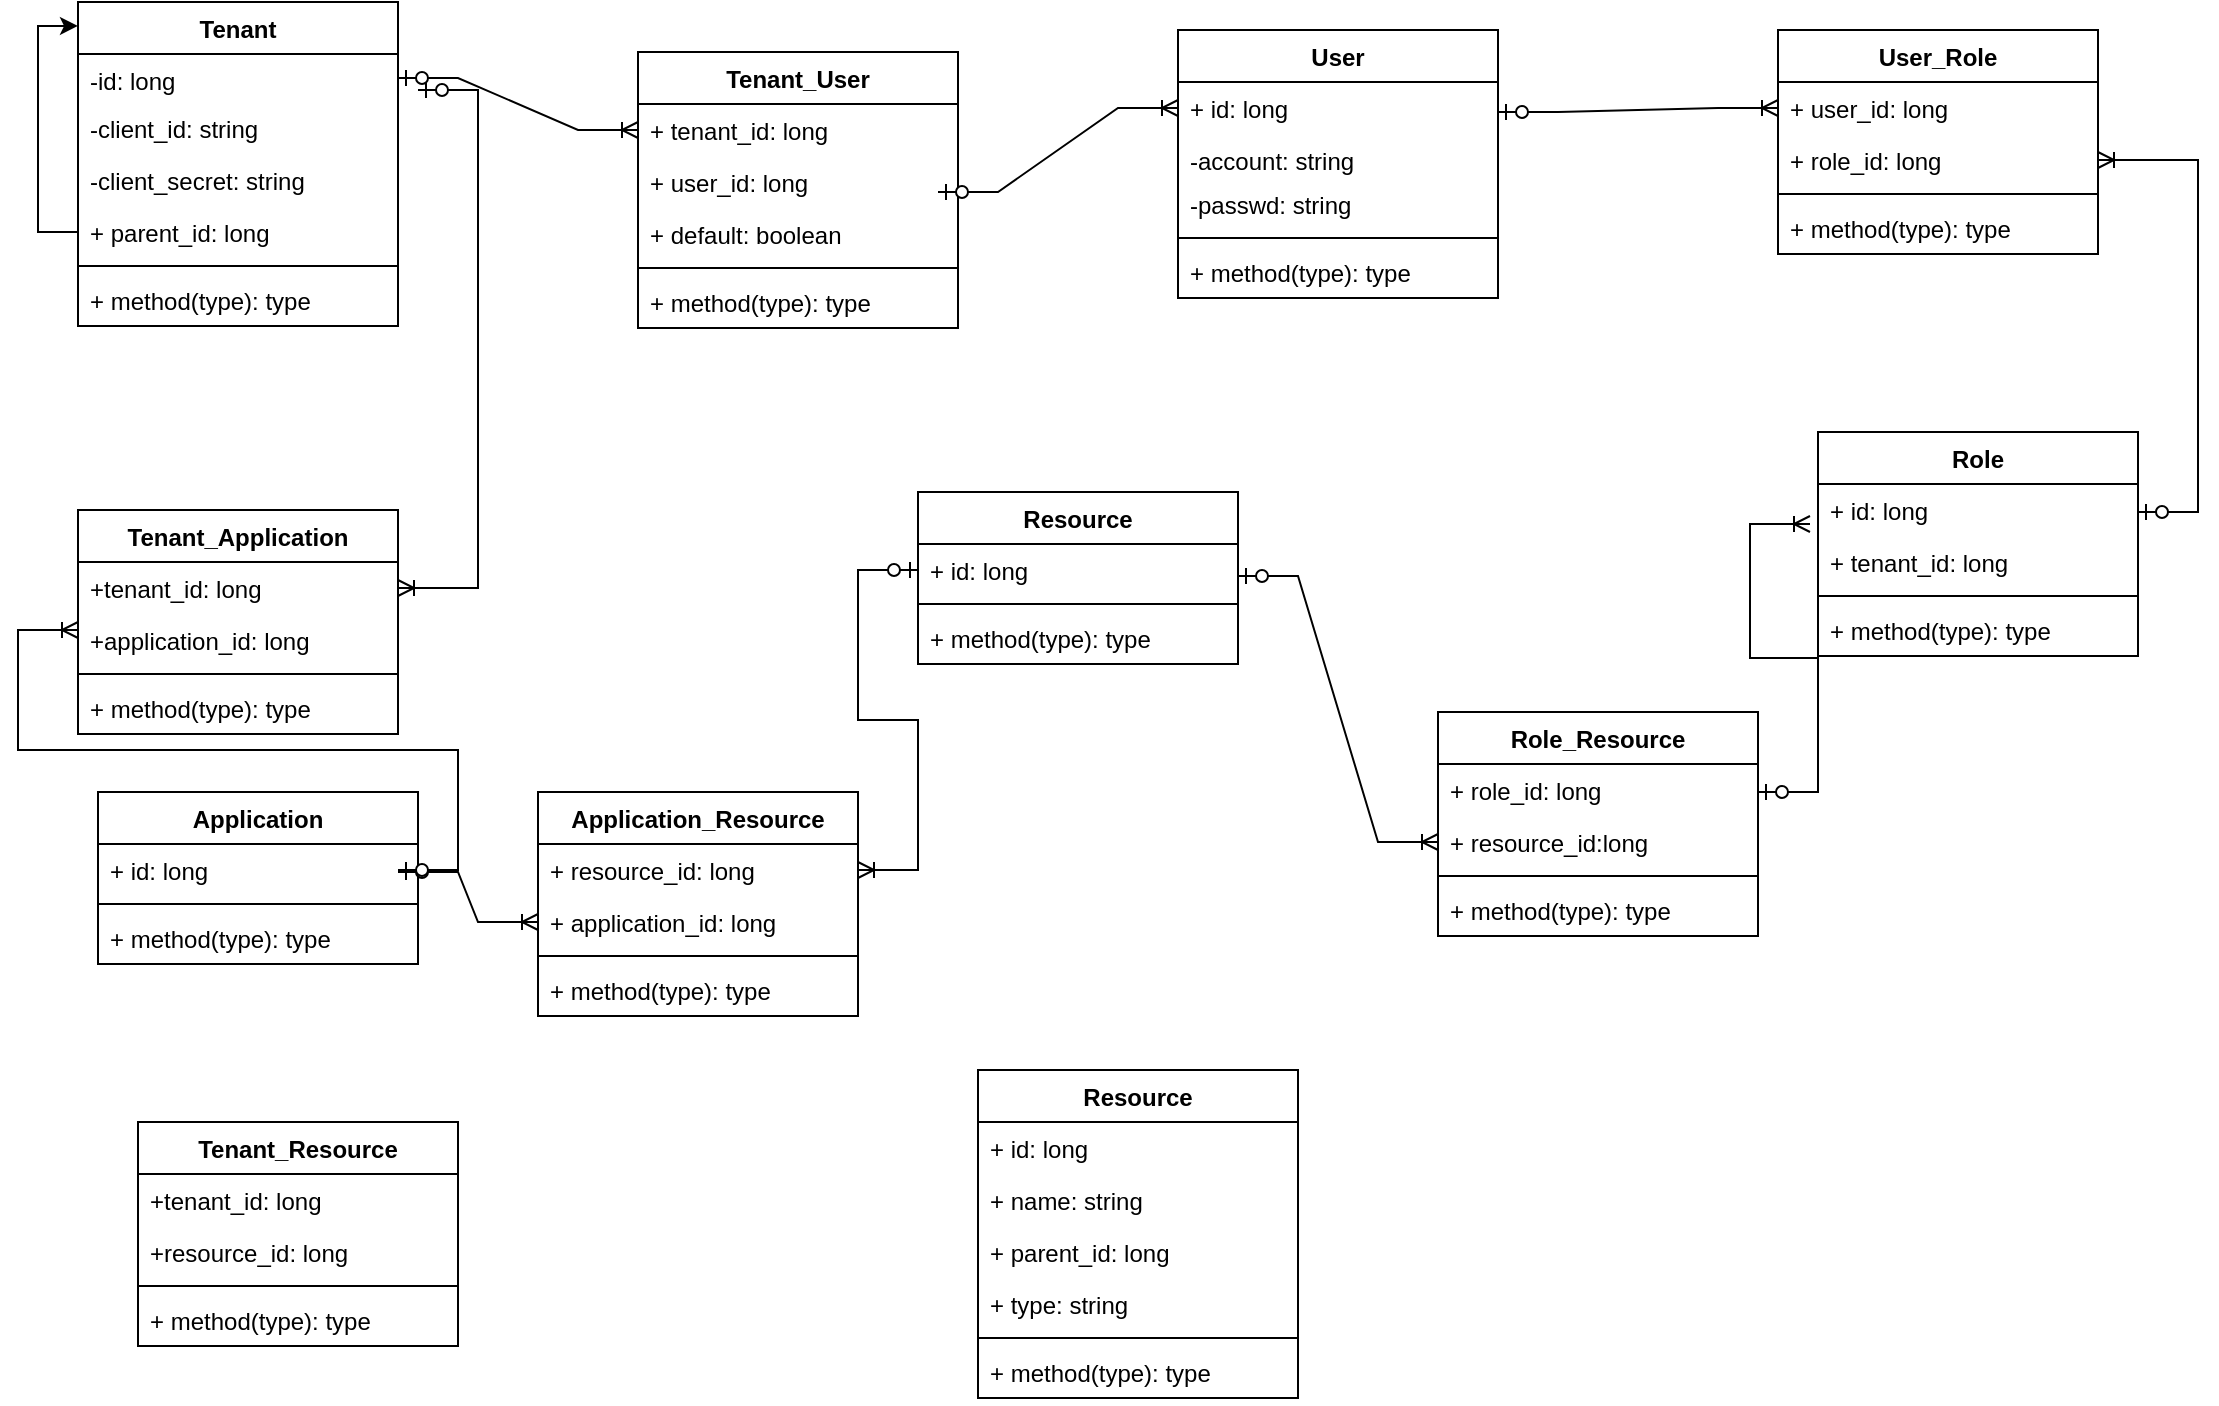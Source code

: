 <mxfile version="20.6.2" type="github" pages="2">
  <diagram id="A9DD7IQ78cji7Bj1XDaW" name="第 1 页">
    <mxGraphModel dx="1468" dy="924" grid="1" gridSize="10" guides="1" tooltips="1" connect="1" arrows="1" fold="1" page="1" pageScale="1" pageWidth="827" pageHeight="1169" math="0" shadow="0">
      <root>
        <mxCell id="0" />
        <mxCell id="1" parent="0" />
        <mxCell id="p13RADXucHM4H621PjGq-11" value="Tenant" style="swimlane;fontStyle=1;align=center;verticalAlign=top;childLayout=stackLayout;horizontal=1;startSize=26;horizontalStack=0;resizeParent=1;resizeParentMax=0;resizeLast=0;collapsible=1;marginBottom=0;" parent="1" vertex="1">
          <mxGeometry x="250" y="330" width="160" height="162" as="geometry" />
        </mxCell>
        <mxCell id="p13RADXucHM4H621PjGq-12" value="-id: long" style="text;strokeColor=none;fillColor=none;align=left;verticalAlign=top;spacingLeft=4;spacingRight=4;overflow=hidden;rotatable=0;points=[[0,0.5],[1,0.5]];portConstraint=eastwest;" parent="p13RADXucHM4H621PjGq-11" vertex="1">
          <mxGeometry y="26" width="160" height="24" as="geometry" />
        </mxCell>
        <mxCell id="p13RADXucHM4H621PjGq-53" value="-client_id: string" style="text;strokeColor=none;fillColor=none;align=left;verticalAlign=top;spacingLeft=4;spacingRight=4;overflow=hidden;rotatable=0;points=[[0,0.5],[1,0.5]];portConstraint=eastwest;" parent="p13RADXucHM4H621PjGq-11" vertex="1">
          <mxGeometry y="50" width="160" height="26" as="geometry" />
        </mxCell>
        <mxCell id="p13RADXucHM4H621PjGq-54" value="-client_secret: string" style="text;strokeColor=none;fillColor=none;align=left;verticalAlign=top;spacingLeft=4;spacingRight=4;overflow=hidden;rotatable=0;points=[[0,0.5],[1,0.5]];portConstraint=eastwest;" parent="p13RADXucHM4H621PjGq-11" vertex="1">
          <mxGeometry y="76" width="160" height="26" as="geometry" />
        </mxCell>
        <mxCell id="p13RADXucHM4H621PjGq-71" style="edgeStyle=orthogonalEdgeStyle;rounded=0;orthogonalLoop=1;jettySize=auto;html=1;exitX=0;exitY=0.5;exitDx=0;exitDy=0;entryX=0;entryY=0.074;entryDx=0;entryDy=0;entryPerimeter=0;" parent="p13RADXucHM4H621PjGq-11" source="p13RADXucHM4H621PjGq-57" target="p13RADXucHM4H621PjGq-11" edge="1">
          <mxGeometry relative="1" as="geometry" />
        </mxCell>
        <mxCell id="p13RADXucHM4H621PjGq-57" value="+ parent_id: long" style="text;strokeColor=none;fillColor=none;align=left;verticalAlign=top;spacingLeft=4;spacingRight=4;overflow=hidden;rotatable=0;points=[[0,0.5],[1,0.5]];portConstraint=eastwest;" parent="p13RADXucHM4H621PjGq-11" vertex="1">
          <mxGeometry y="102" width="160" height="26" as="geometry" />
        </mxCell>
        <mxCell id="p13RADXucHM4H621PjGq-13" value="" style="line;strokeWidth=1;fillColor=none;align=left;verticalAlign=middle;spacingTop=-1;spacingLeft=3;spacingRight=3;rotatable=0;labelPosition=right;points=[];portConstraint=eastwest;strokeColor=inherit;" parent="p13RADXucHM4H621PjGq-11" vertex="1">
          <mxGeometry y="128" width="160" height="8" as="geometry" />
        </mxCell>
        <mxCell id="p13RADXucHM4H621PjGq-14" value="+ method(type): type" style="text;strokeColor=none;fillColor=none;align=left;verticalAlign=top;spacingLeft=4;spacingRight=4;overflow=hidden;rotatable=0;points=[[0,0.5],[1,0.5]];portConstraint=eastwest;" parent="p13RADXucHM4H621PjGq-11" vertex="1">
          <mxGeometry y="136" width="160" height="26" as="geometry" />
        </mxCell>
        <mxCell id="p13RADXucHM4H621PjGq-15" value="User" style="swimlane;fontStyle=1;align=center;verticalAlign=top;childLayout=stackLayout;horizontal=1;startSize=26;horizontalStack=0;resizeParent=1;resizeParentMax=0;resizeLast=0;collapsible=1;marginBottom=0;" parent="1" vertex="1">
          <mxGeometry x="800" y="344" width="160" height="134" as="geometry" />
        </mxCell>
        <mxCell id="p13RADXucHM4H621PjGq-52" value="+ id: long" style="text;strokeColor=none;fillColor=none;align=left;verticalAlign=top;spacingLeft=4;spacingRight=4;overflow=hidden;rotatable=0;points=[[0,0.5],[1,0.5]];portConstraint=eastwest;" parent="p13RADXucHM4H621PjGq-15" vertex="1">
          <mxGeometry y="26" width="160" height="26" as="geometry" />
        </mxCell>
        <mxCell id="p13RADXucHM4H621PjGq-16" value="-account: string" style="text;strokeColor=none;fillColor=none;align=left;verticalAlign=top;spacingLeft=4;spacingRight=4;overflow=hidden;rotatable=0;points=[[0,0.5],[1,0.5]];portConstraint=eastwest;" parent="p13RADXucHM4H621PjGq-15" vertex="1">
          <mxGeometry y="52" width="160" height="22" as="geometry" />
        </mxCell>
        <mxCell id="p13RADXucHM4H621PjGq-51" value="-passwd: string" style="text;strokeColor=none;fillColor=none;align=left;verticalAlign=top;spacingLeft=4;spacingRight=4;overflow=hidden;rotatable=0;points=[[0,0.5],[1,0.5]];portConstraint=eastwest;" parent="p13RADXucHM4H621PjGq-15" vertex="1">
          <mxGeometry y="74" width="160" height="26" as="geometry" />
        </mxCell>
        <mxCell id="p13RADXucHM4H621PjGq-17" value="" style="line;strokeWidth=1;fillColor=none;align=left;verticalAlign=middle;spacingTop=-1;spacingLeft=3;spacingRight=3;rotatable=0;labelPosition=right;points=[];portConstraint=eastwest;strokeColor=inherit;" parent="p13RADXucHM4H621PjGq-15" vertex="1">
          <mxGeometry y="100" width="160" height="8" as="geometry" />
        </mxCell>
        <mxCell id="p13RADXucHM4H621PjGq-18" value="+ method(type): type" style="text;strokeColor=none;fillColor=none;align=left;verticalAlign=top;spacingLeft=4;spacingRight=4;overflow=hidden;rotatable=0;points=[[0,0.5],[1,0.5]];portConstraint=eastwest;" parent="p13RADXucHM4H621PjGq-15" vertex="1">
          <mxGeometry y="108" width="160" height="26" as="geometry" />
        </mxCell>
        <mxCell id="p13RADXucHM4H621PjGq-66" value="Tenant_User" style="swimlane;fontStyle=1;align=center;verticalAlign=top;childLayout=stackLayout;horizontal=1;startSize=26;horizontalStack=0;resizeParent=1;resizeParentMax=0;resizeLast=0;collapsible=1;marginBottom=0;" parent="1" vertex="1">
          <mxGeometry x="530" y="355" width="160" height="138" as="geometry" />
        </mxCell>
        <mxCell id="p13RADXucHM4H621PjGq-67" value="+ tenant_id: long" style="text;strokeColor=none;fillColor=none;align=left;verticalAlign=top;spacingLeft=4;spacingRight=4;overflow=hidden;rotatable=0;points=[[0,0.5],[1,0.5]];portConstraint=eastwest;" parent="p13RADXucHM4H621PjGq-66" vertex="1">
          <mxGeometry y="26" width="160" height="26" as="geometry" />
        </mxCell>
        <mxCell id="p13RADXucHM4H621PjGq-70" value="+ user_id: long" style="text;strokeColor=none;fillColor=none;align=left;verticalAlign=top;spacingLeft=4;spacingRight=4;overflow=hidden;rotatable=0;points=[[0,0.5],[1,0.5]];portConstraint=eastwest;" parent="p13RADXucHM4H621PjGq-66" vertex="1">
          <mxGeometry y="52" width="160" height="26" as="geometry" />
        </mxCell>
        <mxCell id="gIqyJeUKi323mxv8CV1W-1" value="+ default: boolean" style="text;strokeColor=none;fillColor=none;align=left;verticalAlign=top;spacingLeft=4;spacingRight=4;overflow=hidden;rotatable=0;points=[[0,0.5],[1,0.5]];portConstraint=eastwest;" vertex="1" parent="p13RADXucHM4H621PjGq-66">
          <mxGeometry y="78" width="160" height="26" as="geometry" />
        </mxCell>
        <mxCell id="p13RADXucHM4H621PjGq-68" value="" style="line;strokeWidth=1;fillColor=none;align=left;verticalAlign=middle;spacingTop=-1;spacingLeft=3;spacingRight=3;rotatable=0;labelPosition=right;points=[];portConstraint=eastwest;strokeColor=inherit;" parent="p13RADXucHM4H621PjGq-66" vertex="1">
          <mxGeometry y="104" width="160" height="8" as="geometry" />
        </mxCell>
        <mxCell id="p13RADXucHM4H621PjGq-69" value="+ method(type): type" style="text;strokeColor=none;fillColor=none;align=left;verticalAlign=top;spacingLeft=4;spacingRight=4;overflow=hidden;rotatable=0;points=[[0,0.5],[1,0.5]];portConstraint=eastwest;" parent="p13RADXucHM4H621PjGq-66" vertex="1">
          <mxGeometry y="112" width="160" height="26" as="geometry" />
        </mxCell>
        <mxCell id="p13RADXucHM4H621PjGq-72" value="Role" style="swimlane;fontStyle=1;align=center;verticalAlign=top;childLayout=stackLayout;horizontal=1;startSize=26;horizontalStack=0;resizeParent=1;resizeParentMax=0;resizeLast=0;collapsible=1;marginBottom=0;" parent="1" vertex="1">
          <mxGeometry x="1120" y="545" width="160" height="112" as="geometry" />
        </mxCell>
        <mxCell id="p13RADXucHM4H621PjGq-73" value="+ id: long" style="text;strokeColor=none;fillColor=none;align=left;verticalAlign=top;spacingLeft=4;spacingRight=4;overflow=hidden;rotatable=0;points=[[0,0.5],[1,0.5]];portConstraint=eastwest;" parent="p13RADXucHM4H621PjGq-72" vertex="1">
          <mxGeometry y="26" width="160" height="26" as="geometry" />
        </mxCell>
        <mxCell id="gIqyJeUKi323mxv8CV1W-8" value="+ tenant_id: long" style="text;strokeColor=none;fillColor=none;align=left;verticalAlign=top;spacingLeft=4;spacingRight=4;overflow=hidden;rotatable=0;points=[[0,0.5],[1,0.5]];portConstraint=eastwest;" vertex="1" parent="p13RADXucHM4H621PjGq-72">
          <mxGeometry y="52" width="160" height="26" as="geometry" />
        </mxCell>
        <mxCell id="p13RADXucHM4H621PjGq-74" value="" style="line;strokeWidth=1;fillColor=none;align=left;verticalAlign=middle;spacingTop=-1;spacingLeft=3;spacingRight=3;rotatable=0;labelPosition=right;points=[];portConstraint=eastwest;strokeColor=inherit;" parent="p13RADXucHM4H621PjGq-72" vertex="1">
          <mxGeometry y="78" width="160" height="8" as="geometry" />
        </mxCell>
        <mxCell id="p13RADXucHM4H621PjGq-75" value="+ method(type): type" style="text;strokeColor=none;fillColor=none;align=left;verticalAlign=top;spacingLeft=4;spacingRight=4;overflow=hidden;rotatable=0;points=[[0,0.5],[1,0.5]];portConstraint=eastwest;" parent="p13RADXucHM4H621PjGq-72" vertex="1">
          <mxGeometry y="86" width="160" height="26" as="geometry" />
        </mxCell>
        <mxCell id="p13RADXucHM4H621PjGq-76" value="Resource" style="swimlane;fontStyle=1;align=center;verticalAlign=top;childLayout=stackLayout;horizontal=1;startSize=26;horizontalStack=0;resizeParent=1;resizeParentMax=0;resizeLast=0;collapsible=1;marginBottom=0;" parent="1" vertex="1">
          <mxGeometry x="670" y="575" width="160" height="86" as="geometry" />
        </mxCell>
        <mxCell id="-RcMIMpZbMqciF0TfvHJ-45" value="+ id: long" style="text;strokeColor=none;fillColor=none;align=left;verticalAlign=top;spacingLeft=4;spacingRight=4;overflow=hidden;rotatable=0;points=[[0,0.5],[1,0.5]];portConstraint=eastwest;" parent="p13RADXucHM4H621PjGq-76" vertex="1">
          <mxGeometry y="26" width="160" height="26" as="geometry" />
        </mxCell>
        <mxCell id="p13RADXucHM4H621PjGq-78" value="" style="line;strokeWidth=1;fillColor=none;align=left;verticalAlign=middle;spacingTop=-1;spacingLeft=3;spacingRight=3;rotatable=0;labelPosition=right;points=[];portConstraint=eastwest;strokeColor=inherit;" parent="p13RADXucHM4H621PjGq-76" vertex="1">
          <mxGeometry y="52" width="160" height="8" as="geometry" />
        </mxCell>
        <mxCell id="p13RADXucHM4H621PjGq-79" value="+ method(type): type" style="text;strokeColor=none;fillColor=none;align=left;verticalAlign=top;spacingLeft=4;spacingRight=4;overflow=hidden;rotatable=0;points=[[0,0.5],[1,0.5]];portConstraint=eastwest;" parent="p13RADXucHM4H621PjGq-76" vertex="1">
          <mxGeometry y="60" width="160" height="26" as="geometry" />
        </mxCell>
        <mxCell id="p13RADXucHM4H621PjGq-80" value="Role_Resource" style="swimlane;fontStyle=1;align=center;verticalAlign=top;childLayout=stackLayout;horizontal=1;startSize=26;horizontalStack=0;resizeParent=1;resizeParentMax=0;resizeLast=0;collapsible=1;marginBottom=0;" parent="1" vertex="1">
          <mxGeometry x="930" y="685" width="160" height="112" as="geometry" />
        </mxCell>
        <mxCell id="p13RADXucHM4H621PjGq-81" value="+ role_id: long" style="text;strokeColor=none;fillColor=none;align=left;verticalAlign=top;spacingLeft=4;spacingRight=4;overflow=hidden;rotatable=0;points=[[0,0.5],[1,0.5]];portConstraint=eastwest;" parent="p13RADXucHM4H621PjGq-80" vertex="1">
          <mxGeometry y="26" width="160" height="26" as="geometry" />
        </mxCell>
        <mxCell id="-RcMIMpZbMqciF0TfvHJ-18" value="+ resource_id:long" style="text;strokeColor=none;fillColor=none;align=left;verticalAlign=top;spacingLeft=4;spacingRight=4;overflow=hidden;rotatable=0;points=[[0,0.5],[1,0.5]];portConstraint=eastwest;" parent="p13RADXucHM4H621PjGq-80" vertex="1">
          <mxGeometry y="52" width="160" height="26" as="geometry" />
        </mxCell>
        <mxCell id="p13RADXucHM4H621PjGq-82" value="" style="line;strokeWidth=1;fillColor=none;align=left;verticalAlign=middle;spacingTop=-1;spacingLeft=3;spacingRight=3;rotatable=0;labelPosition=right;points=[];portConstraint=eastwest;strokeColor=inherit;" parent="p13RADXucHM4H621PjGq-80" vertex="1">
          <mxGeometry y="78" width="160" height="8" as="geometry" />
        </mxCell>
        <mxCell id="p13RADXucHM4H621PjGq-83" value="+ method(type): type" style="text;strokeColor=none;fillColor=none;align=left;verticalAlign=top;spacingLeft=4;spacingRight=4;overflow=hidden;rotatable=0;points=[[0,0.5],[1,0.5]];portConstraint=eastwest;" parent="p13RADXucHM4H621PjGq-80" vertex="1">
          <mxGeometry y="86" width="160" height="26" as="geometry" />
        </mxCell>
        <mxCell id="-RcMIMpZbMqciF0TfvHJ-6" value="Application&#xa;" style="swimlane;fontStyle=1;align=center;verticalAlign=top;childLayout=stackLayout;horizontal=1;startSize=26;horizontalStack=0;resizeParent=1;resizeParentMax=0;resizeLast=0;collapsible=1;marginBottom=0;" parent="1" vertex="1">
          <mxGeometry x="260" y="725" width="160" height="86" as="geometry" />
        </mxCell>
        <mxCell id="-RcMIMpZbMqciF0TfvHJ-7" value="+ id: long" style="text;strokeColor=none;fillColor=none;align=left;verticalAlign=top;spacingLeft=4;spacingRight=4;overflow=hidden;rotatable=0;points=[[0,0.5],[1,0.5]];portConstraint=eastwest;" parent="-RcMIMpZbMqciF0TfvHJ-6" vertex="1">
          <mxGeometry y="26" width="160" height="26" as="geometry" />
        </mxCell>
        <mxCell id="-RcMIMpZbMqciF0TfvHJ-8" value="" style="line;strokeWidth=1;fillColor=none;align=left;verticalAlign=middle;spacingTop=-1;spacingLeft=3;spacingRight=3;rotatable=0;labelPosition=right;points=[];portConstraint=eastwest;strokeColor=inherit;" parent="-RcMIMpZbMqciF0TfvHJ-6" vertex="1">
          <mxGeometry y="52" width="160" height="8" as="geometry" />
        </mxCell>
        <mxCell id="-RcMIMpZbMqciF0TfvHJ-9" value="+ method(type): type" style="text;strokeColor=none;fillColor=none;align=left;verticalAlign=top;spacingLeft=4;spacingRight=4;overflow=hidden;rotatable=0;points=[[0,0.5],[1,0.5]];portConstraint=eastwest;" parent="-RcMIMpZbMqciF0TfvHJ-6" vertex="1">
          <mxGeometry y="60" width="160" height="26" as="geometry" />
        </mxCell>
        <mxCell id="-RcMIMpZbMqciF0TfvHJ-10" value="Application_Resource" style="swimlane;fontStyle=1;align=center;verticalAlign=top;childLayout=stackLayout;horizontal=1;startSize=26;horizontalStack=0;resizeParent=1;resizeParentMax=0;resizeLast=0;collapsible=1;marginBottom=0;" parent="1" vertex="1">
          <mxGeometry x="480" y="725" width="160" height="112" as="geometry" />
        </mxCell>
        <mxCell id="-RcMIMpZbMqciF0TfvHJ-11" value="+ resource_id: long" style="text;strokeColor=none;fillColor=none;align=left;verticalAlign=top;spacingLeft=4;spacingRight=4;overflow=hidden;rotatable=0;points=[[0,0.5],[1,0.5]];portConstraint=eastwest;" parent="-RcMIMpZbMqciF0TfvHJ-10" vertex="1">
          <mxGeometry y="26" width="160" height="26" as="geometry" />
        </mxCell>
        <mxCell id="-RcMIMpZbMqciF0TfvHJ-46" value="+ application_id: long" style="text;strokeColor=none;fillColor=none;align=left;verticalAlign=top;spacingLeft=4;spacingRight=4;overflow=hidden;rotatable=0;points=[[0,0.5],[1,0.5]];portConstraint=eastwest;" parent="-RcMIMpZbMqciF0TfvHJ-10" vertex="1">
          <mxGeometry y="52" width="160" height="26" as="geometry" />
        </mxCell>
        <mxCell id="-RcMIMpZbMqciF0TfvHJ-12" value="" style="line;strokeWidth=1;fillColor=none;align=left;verticalAlign=middle;spacingTop=-1;spacingLeft=3;spacingRight=3;rotatable=0;labelPosition=right;points=[];portConstraint=eastwest;strokeColor=inherit;" parent="-RcMIMpZbMqciF0TfvHJ-10" vertex="1">
          <mxGeometry y="78" width="160" height="8" as="geometry" />
        </mxCell>
        <mxCell id="-RcMIMpZbMqciF0TfvHJ-13" value="+ method(type): type" style="text;strokeColor=none;fillColor=none;align=left;verticalAlign=top;spacingLeft=4;spacingRight=4;overflow=hidden;rotatable=0;points=[[0,0.5],[1,0.5]];portConstraint=eastwest;" parent="-RcMIMpZbMqciF0TfvHJ-10" vertex="1">
          <mxGeometry y="86" width="160" height="26" as="geometry" />
        </mxCell>
        <mxCell id="-RcMIMpZbMqciF0TfvHJ-14" value="Tenant_Application" style="swimlane;fontStyle=1;align=center;verticalAlign=top;childLayout=stackLayout;horizontal=1;startSize=26;horizontalStack=0;resizeParent=1;resizeParentMax=0;resizeLast=0;collapsible=1;marginBottom=0;" parent="1" vertex="1">
          <mxGeometry x="250" y="584" width="160" height="112" as="geometry" />
        </mxCell>
        <mxCell id="-RcMIMpZbMqciF0TfvHJ-15" value="+tenant_id: long" style="text;strokeColor=none;fillColor=none;align=left;verticalAlign=top;spacingLeft=4;spacingRight=4;overflow=hidden;rotatable=0;points=[[0,0.5],[1,0.5]];portConstraint=eastwest;" parent="-RcMIMpZbMqciF0TfvHJ-14" vertex="1">
          <mxGeometry y="26" width="160" height="26" as="geometry" />
        </mxCell>
        <mxCell id="-RcMIMpZbMqciF0TfvHJ-48" value="+application_id: long" style="text;strokeColor=none;fillColor=none;align=left;verticalAlign=top;spacingLeft=4;spacingRight=4;overflow=hidden;rotatable=0;points=[[0,0.5],[1,0.5]];portConstraint=eastwest;" parent="-RcMIMpZbMqciF0TfvHJ-14" vertex="1">
          <mxGeometry y="52" width="160" height="26" as="geometry" />
        </mxCell>
        <mxCell id="-RcMIMpZbMqciF0TfvHJ-16" value="" style="line;strokeWidth=1;fillColor=none;align=left;verticalAlign=middle;spacingTop=-1;spacingLeft=3;spacingRight=3;rotatable=0;labelPosition=right;points=[];portConstraint=eastwest;strokeColor=inherit;" parent="-RcMIMpZbMqciF0TfvHJ-14" vertex="1">
          <mxGeometry y="78" width="160" height="8" as="geometry" />
        </mxCell>
        <mxCell id="-RcMIMpZbMqciF0TfvHJ-17" value="+ method(type): type" style="text;strokeColor=none;fillColor=none;align=left;verticalAlign=top;spacingLeft=4;spacingRight=4;overflow=hidden;rotatable=0;points=[[0,0.5],[1,0.5]];portConstraint=eastwest;" parent="-RcMIMpZbMqciF0TfvHJ-14" vertex="1">
          <mxGeometry y="86" width="160" height="26" as="geometry" />
        </mxCell>
        <mxCell id="-RcMIMpZbMqciF0TfvHJ-19" value="User_Role" style="swimlane;fontStyle=1;align=center;verticalAlign=top;childLayout=stackLayout;horizontal=1;startSize=26;horizontalStack=0;resizeParent=1;resizeParentMax=0;resizeLast=0;collapsible=1;marginBottom=0;" parent="1" vertex="1">
          <mxGeometry x="1100" y="344" width="160" height="112" as="geometry" />
        </mxCell>
        <mxCell id="-RcMIMpZbMqciF0TfvHJ-20" value="+ user_id: long" style="text;strokeColor=none;fillColor=none;align=left;verticalAlign=top;spacingLeft=4;spacingRight=4;overflow=hidden;rotatable=0;points=[[0,0.5],[1,0.5]];portConstraint=eastwest;" parent="-RcMIMpZbMqciF0TfvHJ-19" vertex="1">
          <mxGeometry y="26" width="160" height="26" as="geometry" />
        </mxCell>
        <mxCell id="-RcMIMpZbMqciF0TfvHJ-23" value="+ role_id: long" style="text;strokeColor=none;fillColor=none;align=left;verticalAlign=top;spacingLeft=4;spacingRight=4;overflow=hidden;rotatable=0;points=[[0,0.5],[1,0.5]];portConstraint=eastwest;" parent="-RcMIMpZbMqciF0TfvHJ-19" vertex="1">
          <mxGeometry y="52" width="160" height="26" as="geometry" />
        </mxCell>
        <mxCell id="-RcMIMpZbMqciF0TfvHJ-21" value="" style="line;strokeWidth=1;fillColor=none;align=left;verticalAlign=middle;spacingTop=-1;spacingLeft=3;spacingRight=3;rotatable=0;labelPosition=right;points=[];portConstraint=eastwest;strokeColor=inherit;" parent="-RcMIMpZbMqciF0TfvHJ-19" vertex="1">
          <mxGeometry y="78" width="160" height="8" as="geometry" />
        </mxCell>
        <mxCell id="-RcMIMpZbMqciF0TfvHJ-22" value="+ method(type): type" style="text;strokeColor=none;fillColor=none;align=left;verticalAlign=top;spacingLeft=4;spacingRight=4;overflow=hidden;rotatable=0;points=[[0,0.5],[1,0.5]];portConstraint=eastwest;" parent="-RcMIMpZbMqciF0TfvHJ-19" vertex="1">
          <mxGeometry y="86" width="160" height="26" as="geometry" />
        </mxCell>
        <mxCell id="-RcMIMpZbMqciF0TfvHJ-27" value="" style="edgeStyle=entityRelationEdgeStyle;fontSize=12;html=1;endArrow=ERoneToMany;startArrow=ERzeroToOne;rounded=0;entryX=0;entryY=0.5;entryDx=0;entryDy=0;exitX=1;exitY=0.5;exitDx=0;exitDy=0;" parent="1" source="p13RADXucHM4H621PjGq-12" target="p13RADXucHM4H621PjGq-67" edge="1">
          <mxGeometry width="100" height="100" relative="1" as="geometry">
            <mxPoint x="460" y="467" as="sourcePoint" />
            <mxPoint x="560" y="367" as="targetPoint" />
          </mxGeometry>
        </mxCell>
        <mxCell id="-RcMIMpZbMqciF0TfvHJ-39" value="" style="edgeStyle=entityRelationEdgeStyle;fontSize=12;html=1;endArrow=ERoneToMany;startArrow=ERzeroToOne;rounded=0;entryX=0;entryY=0.5;entryDx=0;entryDy=0;" parent="1" target="p13RADXucHM4H621PjGq-52" edge="1">
          <mxGeometry width="100" height="100" relative="1" as="geometry">
            <mxPoint x="680" y="425" as="sourcePoint" />
            <mxPoint x="780" y="325" as="targetPoint" />
          </mxGeometry>
        </mxCell>
        <mxCell id="-RcMIMpZbMqciF0TfvHJ-40" value="" style="edgeStyle=entityRelationEdgeStyle;fontSize=12;html=1;endArrow=ERoneToMany;startArrow=ERzeroToOne;rounded=0;entryX=0;entryY=0.5;entryDx=0;entryDy=0;" parent="1" target="-RcMIMpZbMqciF0TfvHJ-20" edge="1">
          <mxGeometry width="100" height="100" relative="1" as="geometry">
            <mxPoint x="960" y="385" as="sourcePoint" />
            <mxPoint x="1060" y="285" as="targetPoint" />
          </mxGeometry>
        </mxCell>
        <mxCell id="-RcMIMpZbMqciF0TfvHJ-41" value="" style="edgeStyle=entityRelationEdgeStyle;fontSize=12;html=1;endArrow=ERoneToMany;startArrow=ERzeroToOne;rounded=0;" parent="1" target="-RcMIMpZbMqciF0TfvHJ-23" edge="1">
          <mxGeometry width="100" height="100" relative="1" as="geometry">
            <mxPoint x="1280" y="585" as="sourcePoint" />
            <mxPoint x="1150" y="478" as="targetPoint" />
          </mxGeometry>
        </mxCell>
        <mxCell id="-RcMIMpZbMqciF0TfvHJ-42" value="" style="edgeStyle=entityRelationEdgeStyle;fontSize=12;html=1;endArrow=ERoneToMany;startArrow=ERzeroToOne;rounded=0;entryX=-0.025;entryY=0.769;entryDx=0;entryDy=0;entryPerimeter=0;" parent="1" target="p13RADXucHM4H621PjGq-73" edge="1">
          <mxGeometry width="100" height="100" relative="1" as="geometry">
            <mxPoint x="1090" y="725" as="sourcePoint" />
            <mxPoint x="1190" y="625" as="targetPoint" />
          </mxGeometry>
        </mxCell>
        <mxCell id="-RcMIMpZbMqciF0TfvHJ-43" value="" style="edgeStyle=entityRelationEdgeStyle;fontSize=12;html=1;endArrow=ERoneToMany;startArrow=ERzeroToOne;rounded=0;entryX=0;entryY=0.5;entryDx=0;entryDy=0;" parent="1" target="-RcMIMpZbMqciF0TfvHJ-18" edge="1">
          <mxGeometry width="100" height="100" relative="1" as="geometry">
            <mxPoint x="830" y="617" as="sourcePoint" />
            <mxPoint x="930" y="517" as="targetPoint" />
          </mxGeometry>
        </mxCell>
        <mxCell id="-RcMIMpZbMqciF0TfvHJ-44" value="" style="edgeStyle=entityRelationEdgeStyle;fontSize=12;html=1;endArrow=ERoneToMany;startArrow=ERzeroToOne;rounded=0;" parent="1" source="-RcMIMpZbMqciF0TfvHJ-45" target="-RcMIMpZbMqciF0TfvHJ-11" edge="1">
          <mxGeometry width="100" height="100" relative="1" as="geometry">
            <mxPoint x="660" y="617" as="sourcePoint" />
            <mxPoint x="760" y="517" as="targetPoint" />
          </mxGeometry>
        </mxCell>
        <mxCell id="-RcMIMpZbMqciF0TfvHJ-47" value="" style="edgeStyle=entityRelationEdgeStyle;fontSize=12;html=1;endArrow=ERoneToMany;startArrow=ERzeroToOne;rounded=0;entryX=0;entryY=0.5;entryDx=0;entryDy=0;" parent="1" target="-RcMIMpZbMqciF0TfvHJ-46" edge="1">
          <mxGeometry width="100" height="100" relative="1" as="geometry">
            <mxPoint x="410" y="765" as="sourcePoint" />
            <mxPoint x="510" y="665" as="targetPoint" />
          </mxGeometry>
        </mxCell>
        <mxCell id="-RcMIMpZbMqciF0TfvHJ-50" value="" style="edgeStyle=entityRelationEdgeStyle;fontSize=12;html=1;endArrow=ERoneToMany;startArrow=ERzeroToOne;rounded=0;" parent="1" target="-RcMIMpZbMqciF0TfvHJ-15" edge="1">
          <mxGeometry width="100" height="100" relative="1" as="geometry">
            <mxPoint x="420" y="374" as="sourcePoint" />
            <mxPoint x="570" y="305" as="targetPoint" />
          </mxGeometry>
        </mxCell>
        <mxCell id="-RcMIMpZbMqciF0TfvHJ-53" value="" style="edgeStyle=entityRelationEdgeStyle;fontSize=12;html=1;endArrow=ERoneToMany;startArrow=ERzeroToOne;rounded=0;" parent="1" edge="1">
          <mxGeometry width="100" height="100" relative="1" as="geometry">
            <mxPoint x="410" y="764" as="sourcePoint" />
            <mxPoint x="250" y="644" as="targetPoint" />
          </mxGeometry>
        </mxCell>
        <mxCell id="gIqyJeUKi323mxv8CV1W-2" value="Resource" style="swimlane;fontStyle=1;align=center;verticalAlign=top;childLayout=stackLayout;horizontal=1;startSize=26;horizontalStack=0;resizeParent=1;resizeParentMax=0;resizeLast=0;collapsible=1;marginBottom=0;" vertex="1" parent="1">
          <mxGeometry x="700" y="864" width="160" height="164" as="geometry" />
        </mxCell>
        <mxCell id="gIqyJeUKi323mxv8CV1W-3" value="+ id: long" style="text;strokeColor=none;fillColor=none;align=left;verticalAlign=top;spacingLeft=4;spacingRight=4;overflow=hidden;rotatable=0;points=[[0,0.5],[1,0.5]];portConstraint=eastwest;" vertex="1" parent="gIqyJeUKi323mxv8CV1W-2">
          <mxGeometry y="26" width="160" height="26" as="geometry" />
        </mxCell>
        <mxCell id="gIqyJeUKi323mxv8CV1W-7" value="+ name: string" style="text;strokeColor=none;fillColor=none;align=left;verticalAlign=top;spacingLeft=4;spacingRight=4;overflow=hidden;rotatable=0;points=[[0,0.5],[1,0.5]];portConstraint=eastwest;" vertex="1" parent="gIqyJeUKi323mxv8CV1W-2">
          <mxGeometry y="52" width="160" height="26" as="geometry" />
        </mxCell>
        <mxCell id="gIqyJeUKi323mxv8CV1W-15" value="+ parent_id: long" style="text;strokeColor=none;fillColor=none;align=left;verticalAlign=top;spacingLeft=4;spacingRight=4;overflow=hidden;rotatable=0;points=[[0,0.5],[1,0.5]];portConstraint=eastwest;" vertex="1" parent="gIqyJeUKi323mxv8CV1W-2">
          <mxGeometry y="78" width="160" height="26" as="geometry" />
        </mxCell>
        <mxCell id="gIqyJeUKi323mxv8CV1W-6" value="+ type: string" style="text;strokeColor=none;fillColor=none;align=left;verticalAlign=top;spacingLeft=4;spacingRight=4;overflow=hidden;rotatable=0;points=[[0,0.5],[1,0.5]];portConstraint=eastwest;" vertex="1" parent="gIqyJeUKi323mxv8CV1W-2">
          <mxGeometry y="104" width="160" height="26" as="geometry" />
        </mxCell>
        <mxCell id="gIqyJeUKi323mxv8CV1W-4" value="" style="line;strokeWidth=1;fillColor=none;align=left;verticalAlign=middle;spacingTop=-1;spacingLeft=3;spacingRight=3;rotatable=0;labelPosition=right;points=[];portConstraint=eastwest;strokeColor=inherit;" vertex="1" parent="gIqyJeUKi323mxv8CV1W-2">
          <mxGeometry y="130" width="160" height="8" as="geometry" />
        </mxCell>
        <mxCell id="gIqyJeUKi323mxv8CV1W-5" value="+ method(type): type" style="text;strokeColor=none;fillColor=none;align=left;verticalAlign=top;spacingLeft=4;spacingRight=4;overflow=hidden;rotatable=0;points=[[0,0.5],[1,0.5]];portConstraint=eastwest;" vertex="1" parent="gIqyJeUKi323mxv8CV1W-2">
          <mxGeometry y="138" width="160" height="26" as="geometry" />
        </mxCell>
        <mxCell id="gIqyJeUKi323mxv8CV1W-9" value="Tenant_Resource" style="swimlane;fontStyle=1;align=center;verticalAlign=top;childLayout=stackLayout;horizontal=1;startSize=26;horizontalStack=0;resizeParent=1;resizeParentMax=0;resizeLast=0;collapsible=1;marginBottom=0;" vertex="1" parent="1">
          <mxGeometry x="280" y="890" width="160" height="112" as="geometry" />
        </mxCell>
        <mxCell id="gIqyJeUKi323mxv8CV1W-10" value="+tenant_id: long" style="text;strokeColor=none;fillColor=none;align=left;verticalAlign=top;spacingLeft=4;spacingRight=4;overflow=hidden;rotatable=0;points=[[0,0.5],[1,0.5]];portConstraint=eastwest;" vertex="1" parent="gIqyJeUKi323mxv8CV1W-9">
          <mxGeometry y="26" width="160" height="26" as="geometry" />
        </mxCell>
        <mxCell id="gIqyJeUKi323mxv8CV1W-11" value="+resource_id: long" style="text;strokeColor=none;fillColor=none;align=left;verticalAlign=top;spacingLeft=4;spacingRight=4;overflow=hidden;rotatable=0;points=[[0,0.5],[1,0.5]];portConstraint=eastwest;" vertex="1" parent="gIqyJeUKi323mxv8CV1W-9">
          <mxGeometry y="52" width="160" height="26" as="geometry" />
        </mxCell>
        <mxCell id="gIqyJeUKi323mxv8CV1W-12" value="" style="line;strokeWidth=1;fillColor=none;align=left;verticalAlign=middle;spacingTop=-1;spacingLeft=3;spacingRight=3;rotatable=0;labelPosition=right;points=[];portConstraint=eastwest;strokeColor=inherit;" vertex="1" parent="gIqyJeUKi323mxv8CV1W-9">
          <mxGeometry y="78" width="160" height="8" as="geometry" />
        </mxCell>
        <mxCell id="gIqyJeUKi323mxv8CV1W-13" value="+ method(type): type" style="text;strokeColor=none;fillColor=none;align=left;verticalAlign=top;spacingLeft=4;spacingRight=4;overflow=hidden;rotatable=0;points=[[0,0.5],[1,0.5]];portConstraint=eastwest;" vertex="1" parent="gIqyJeUKi323mxv8CV1W-9">
          <mxGeometry y="86" width="160" height="26" as="geometry" />
        </mxCell>
      </root>
    </mxGraphModel>
  </diagram>
  <diagram id="pFCJVkz_n9_ug-y_So1E" name="第 2 页">
    <mxGraphModel dx="1468" dy="924" grid="1" gridSize="10" guides="1" tooltips="1" connect="1" arrows="1" fold="1" page="1" pageScale="1" pageWidth="827" pageHeight="1169" math="0" shadow="0">
      <root>
        <mxCell id="0" />
        <mxCell id="1" parent="0" />
        <mxCell id="XsBAv-qZA1rKxBBf5muE-1" value="Tenant" style="swimlane;fontStyle=1;align=center;verticalAlign=top;childLayout=stackLayout;horizontal=1;startSize=26;horizontalStack=0;resizeParent=1;resizeParentMax=0;resizeLast=0;collapsible=1;marginBottom=0;" vertex="1" parent="1">
          <mxGeometry x="230" y="330" width="160" height="136" as="geometry" />
        </mxCell>
        <mxCell id="XsBAv-qZA1rKxBBf5muE-2" value="-id: long" style="text;strokeColor=none;fillColor=none;align=left;verticalAlign=top;spacingLeft=4;spacingRight=4;overflow=hidden;rotatable=0;points=[[0,0.5],[1,0.5]];portConstraint=eastwest;" vertex="1" parent="XsBAv-qZA1rKxBBf5muE-1">
          <mxGeometry y="26" width="160" height="24" as="geometry" />
        </mxCell>
        <mxCell id="RkcUIJZmoIA2pJdm7Owp-33" value="+ name: string" style="text;strokeColor=none;fillColor=none;align=left;verticalAlign=top;spacingLeft=4;spacingRight=4;overflow=hidden;rotatable=0;points=[[0,0.5],[1,0.5]];portConstraint=eastwest;" vertex="1" parent="XsBAv-qZA1rKxBBf5muE-1">
          <mxGeometry y="50" width="160" height="26" as="geometry" />
        </mxCell>
        <mxCell id="XsBAv-qZA1rKxBBf5muE-3" value="-status:int" style="text;strokeColor=none;fillColor=none;align=left;verticalAlign=top;spacingLeft=4;spacingRight=4;overflow=hidden;rotatable=0;points=[[0,0.5],[1,0.5]];portConstraint=eastwest;" vertex="1" parent="XsBAv-qZA1rKxBBf5muE-1">
          <mxGeometry y="76" width="160" height="26" as="geometry" />
        </mxCell>
        <mxCell id="XsBAv-qZA1rKxBBf5muE-7" value="" style="line;strokeWidth=1;fillColor=none;align=left;verticalAlign=middle;spacingTop=-1;spacingLeft=3;spacingRight=3;rotatable=0;labelPosition=right;points=[];portConstraint=eastwest;strokeColor=inherit;" vertex="1" parent="XsBAv-qZA1rKxBBf5muE-1">
          <mxGeometry y="102" width="160" height="8" as="geometry" />
        </mxCell>
        <mxCell id="XsBAv-qZA1rKxBBf5muE-8" value="+ method(type): type" style="text;strokeColor=none;fillColor=none;align=left;verticalAlign=top;spacingLeft=4;spacingRight=4;overflow=hidden;rotatable=0;points=[[0,0.5],[1,0.5]];portConstraint=eastwest;" vertex="1" parent="XsBAv-qZA1rKxBBf5muE-1">
          <mxGeometry y="110" width="160" height="26" as="geometry" />
        </mxCell>
        <mxCell id="XsBAv-qZA1rKxBBf5muE-9" value="User" style="swimlane;fontStyle=1;align=center;verticalAlign=top;childLayout=stackLayout;horizontal=1;startSize=26;horizontalStack=0;resizeParent=1;resizeParentMax=0;resizeLast=0;collapsible=1;marginBottom=0;" vertex="1" parent="1">
          <mxGeometry x="800" y="344" width="160" height="196" as="geometry" />
        </mxCell>
        <mxCell id="XsBAv-qZA1rKxBBf5muE-10" value="+ id: long" style="text;strokeColor=none;fillColor=none;align=left;verticalAlign=top;spacingLeft=4;spacingRight=4;overflow=hidden;rotatable=0;points=[[0,0.5],[1,0.5]];portConstraint=eastwest;" vertex="1" parent="XsBAv-qZA1rKxBBf5muE-9">
          <mxGeometry y="26" width="160" height="26" as="geometry" />
        </mxCell>
        <mxCell id="XsBAv-qZA1rKxBBf5muE-11" value="-account: string" style="text;strokeColor=none;fillColor=none;align=left;verticalAlign=top;spacingLeft=4;spacingRight=4;overflow=hidden;rotatable=0;points=[[0,0.5],[1,0.5]];portConstraint=eastwest;" vertex="1" parent="XsBAv-qZA1rKxBBf5muE-9">
          <mxGeometry y="52" width="160" height="22" as="geometry" />
        </mxCell>
        <mxCell id="XsBAv-qZA1rKxBBf5muE-12" value="-passwd: string" style="text;strokeColor=none;fillColor=none;align=left;verticalAlign=top;spacingLeft=4;spacingRight=4;overflow=hidden;rotatable=0;points=[[0,0.5],[1,0.5]];portConstraint=eastwest;" vertex="1" parent="XsBAv-qZA1rKxBBf5muE-9">
          <mxGeometry y="74" width="160" height="26" as="geometry" />
        </mxCell>
        <mxCell id="RkcUIJZmoIA2pJdm7Owp-35" value="+ name: attribute" style="text;strokeColor=none;fillColor=none;align=left;verticalAlign=top;spacingLeft=4;spacingRight=4;overflow=hidden;rotatable=0;points=[[0,0.5],[1,0.5]];portConstraint=eastwest;" vertex="1" parent="XsBAv-qZA1rKxBBf5muE-9">
          <mxGeometry y="100" width="160" height="36" as="geometry" />
        </mxCell>
        <mxCell id="RkcUIJZmoIA2pJdm7Owp-30" value="+ internal: boolean" style="text;strokeColor=none;fillColor=none;align=left;verticalAlign=top;spacingLeft=4;spacingRight=4;overflow=hidden;rotatable=0;points=[[0,0.5],[1,0.5]];portConstraint=eastwest;" vertex="1" parent="XsBAv-qZA1rKxBBf5muE-9">
          <mxGeometry y="136" width="160" height="26" as="geometry" />
        </mxCell>
        <mxCell id="XsBAv-qZA1rKxBBf5muE-13" value="" style="line;strokeWidth=1;fillColor=none;align=left;verticalAlign=middle;spacingTop=-1;spacingLeft=3;spacingRight=3;rotatable=0;labelPosition=right;points=[];portConstraint=eastwest;strokeColor=inherit;" vertex="1" parent="XsBAv-qZA1rKxBBf5muE-9">
          <mxGeometry y="162" width="160" height="8" as="geometry" />
        </mxCell>
        <mxCell id="XsBAv-qZA1rKxBBf5muE-14" value="+ method(type): type" style="text;strokeColor=none;fillColor=none;align=left;verticalAlign=top;spacingLeft=4;spacingRight=4;overflow=hidden;rotatable=0;points=[[0,0.5],[1,0.5]];portConstraint=eastwest;" vertex="1" parent="XsBAv-qZA1rKxBBf5muE-9">
          <mxGeometry y="170" width="160" height="26" as="geometry" />
        </mxCell>
        <mxCell id="XsBAv-qZA1rKxBBf5muE-15" value="Tenant_User" style="swimlane;fontStyle=1;align=center;verticalAlign=top;childLayout=stackLayout;horizontal=1;startSize=26;horizontalStack=0;resizeParent=1;resizeParentMax=0;resizeLast=0;collapsible=1;marginBottom=0;" vertex="1" parent="1">
          <mxGeometry x="530" y="355" width="160" height="138" as="geometry" />
        </mxCell>
        <mxCell id="XsBAv-qZA1rKxBBf5muE-16" value="+ tenant_id: long" style="text;strokeColor=none;fillColor=none;align=left;verticalAlign=top;spacingLeft=4;spacingRight=4;overflow=hidden;rotatable=0;points=[[0,0.5],[1,0.5]];portConstraint=eastwest;" vertex="1" parent="XsBAv-qZA1rKxBBf5muE-15">
          <mxGeometry y="26" width="160" height="26" as="geometry" />
        </mxCell>
        <mxCell id="XsBAv-qZA1rKxBBf5muE-17" value="+ user_id: long" style="text;strokeColor=none;fillColor=none;align=left;verticalAlign=top;spacingLeft=4;spacingRight=4;overflow=hidden;rotatable=0;points=[[0,0.5],[1,0.5]];portConstraint=eastwest;" vertex="1" parent="XsBAv-qZA1rKxBBf5muE-15">
          <mxGeometry y="52" width="160" height="26" as="geometry" />
        </mxCell>
        <mxCell id="XsBAv-qZA1rKxBBf5muE-18" value="+ default: boolean" style="text;strokeColor=none;fillColor=none;align=left;verticalAlign=top;spacingLeft=4;spacingRight=4;overflow=hidden;rotatable=0;points=[[0,0.5],[1,0.5]];portConstraint=eastwest;" vertex="1" parent="XsBAv-qZA1rKxBBf5muE-15">
          <mxGeometry y="78" width="160" height="26" as="geometry" />
        </mxCell>
        <mxCell id="XsBAv-qZA1rKxBBf5muE-19" value="" style="line;strokeWidth=1;fillColor=none;align=left;verticalAlign=middle;spacingTop=-1;spacingLeft=3;spacingRight=3;rotatable=0;labelPosition=right;points=[];portConstraint=eastwest;strokeColor=inherit;" vertex="1" parent="XsBAv-qZA1rKxBBf5muE-15">
          <mxGeometry y="104" width="160" height="8" as="geometry" />
        </mxCell>
        <mxCell id="XsBAv-qZA1rKxBBf5muE-20" value="+ method(type): type" style="text;strokeColor=none;fillColor=none;align=left;verticalAlign=top;spacingLeft=4;spacingRight=4;overflow=hidden;rotatable=0;points=[[0,0.5],[1,0.5]];portConstraint=eastwest;" vertex="1" parent="XsBAv-qZA1rKxBBf5muE-15">
          <mxGeometry y="112" width="160" height="26" as="geometry" />
        </mxCell>
        <mxCell id="XsBAv-qZA1rKxBBf5muE-21" value="Role" style="swimlane;fontStyle=1;align=center;verticalAlign=top;childLayout=stackLayout;horizontal=1;startSize=26;horizontalStack=0;resizeParent=1;resizeParentMax=0;resizeLast=0;collapsible=1;marginBottom=0;" vertex="1" parent="1">
          <mxGeometry x="1120" y="545" width="160" height="190" as="geometry" />
        </mxCell>
        <mxCell id="XsBAv-qZA1rKxBBf5muE-22" value="+ id: long" style="text;strokeColor=none;fillColor=none;align=left;verticalAlign=top;spacingLeft=4;spacingRight=4;overflow=hidden;rotatable=0;points=[[0,0.5],[1,0.5]];portConstraint=eastwest;" vertex="1" parent="XsBAv-qZA1rKxBBf5muE-21">
          <mxGeometry y="26" width="160" height="26" as="geometry" />
        </mxCell>
        <mxCell id="RkcUIJZmoIA2pJdm7Owp-34" value="+ name: string" style="text;strokeColor=none;fillColor=none;align=left;verticalAlign=top;spacingLeft=4;spacingRight=4;overflow=hidden;rotatable=0;points=[[0,0.5],[1,0.5]];portConstraint=eastwest;" vertex="1" parent="XsBAv-qZA1rKxBBf5muE-21">
          <mxGeometry y="52" width="160" height="26" as="geometry" />
        </mxCell>
        <mxCell id="XsBAv-qZA1rKxBBf5muE-89" value="+ code: string" style="text;strokeColor=none;fillColor=none;align=left;verticalAlign=top;spacingLeft=4;spacingRight=4;overflow=hidden;rotatable=0;points=[[0,0.5],[1,0.5]];portConstraint=eastwest;" vertex="1" parent="XsBAv-qZA1rKxBBf5muE-21">
          <mxGeometry y="78" width="160" height="26" as="geometry" />
        </mxCell>
        <mxCell id="XsBAv-qZA1rKxBBf5muE-23" value="+ tenant_id: long" style="text;strokeColor=none;fillColor=none;align=left;verticalAlign=top;spacingLeft=4;spacingRight=4;overflow=hidden;rotatable=0;points=[[0,0.5],[1,0.5]];portConstraint=eastwest;" vertex="1" parent="XsBAv-qZA1rKxBBf5muE-21">
          <mxGeometry y="104" width="160" height="26" as="geometry" />
        </mxCell>
        <mxCell id="RkcUIJZmoIA2pJdm7Owp-31" value="+ internal: boolean" style="text;strokeColor=none;fillColor=none;align=left;verticalAlign=top;spacingLeft=4;spacingRight=4;overflow=hidden;rotatable=0;points=[[0,0.5],[1,0.5]];portConstraint=eastwest;" vertex="1" parent="XsBAv-qZA1rKxBBf5muE-21">
          <mxGeometry y="130" width="160" height="26" as="geometry" />
        </mxCell>
        <mxCell id="XsBAv-qZA1rKxBBf5muE-24" value="" style="line;strokeWidth=1;fillColor=none;align=left;verticalAlign=middle;spacingTop=-1;spacingLeft=3;spacingRight=3;rotatable=0;labelPosition=right;points=[];portConstraint=eastwest;strokeColor=inherit;" vertex="1" parent="XsBAv-qZA1rKxBBf5muE-21">
          <mxGeometry y="156" width="160" height="8" as="geometry" />
        </mxCell>
        <mxCell id="XsBAv-qZA1rKxBBf5muE-25" value="+ method(type): type" style="text;strokeColor=none;fillColor=none;align=left;verticalAlign=top;spacingLeft=4;spacingRight=4;overflow=hidden;rotatable=0;points=[[0,0.5],[1,0.5]];portConstraint=eastwest;" vertex="1" parent="XsBAv-qZA1rKxBBf5muE-21">
          <mxGeometry y="164" width="160" height="26" as="geometry" />
        </mxCell>
        <mxCell id="XsBAv-qZA1rKxBBf5muE-30" value="Role_Resource" style="swimlane;fontStyle=1;align=center;verticalAlign=top;childLayout=stackLayout;horizontal=1;startSize=26;horizontalStack=0;resizeParent=1;resizeParentMax=0;resizeLast=0;collapsible=1;marginBottom=0;" vertex="1" parent="1">
          <mxGeometry x="930" y="685" width="160" height="112" as="geometry" />
        </mxCell>
        <mxCell id="XsBAv-qZA1rKxBBf5muE-31" value="+ role_id: long" style="text;strokeColor=none;fillColor=none;align=left;verticalAlign=top;spacingLeft=4;spacingRight=4;overflow=hidden;rotatable=0;points=[[0,0.5],[1,0.5]];portConstraint=eastwest;" vertex="1" parent="XsBAv-qZA1rKxBBf5muE-30">
          <mxGeometry y="26" width="160" height="26" as="geometry" />
        </mxCell>
        <mxCell id="XsBAv-qZA1rKxBBf5muE-32" value="+ resource_id:long" style="text;strokeColor=none;fillColor=none;align=left;verticalAlign=top;spacingLeft=4;spacingRight=4;overflow=hidden;rotatable=0;points=[[0,0.5],[1,0.5]];portConstraint=eastwest;" vertex="1" parent="XsBAv-qZA1rKxBBf5muE-30">
          <mxGeometry y="52" width="160" height="26" as="geometry" />
        </mxCell>
        <mxCell id="XsBAv-qZA1rKxBBf5muE-33" value="" style="line;strokeWidth=1;fillColor=none;align=left;verticalAlign=middle;spacingTop=-1;spacingLeft=3;spacingRight=3;rotatable=0;labelPosition=right;points=[];portConstraint=eastwest;strokeColor=inherit;" vertex="1" parent="XsBAv-qZA1rKxBBf5muE-30">
          <mxGeometry y="78" width="160" height="8" as="geometry" />
        </mxCell>
        <mxCell id="XsBAv-qZA1rKxBBf5muE-34" value="+ method(type): type" style="text;strokeColor=none;fillColor=none;align=left;verticalAlign=top;spacingLeft=4;spacingRight=4;overflow=hidden;rotatable=0;points=[[0,0.5],[1,0.5]];portConstraint=eastwest;" vertex="1" parent="XsBAv-qZA1rKxBBf5muE-30">
          <mxGeometry y="86" width="160" height="26" as="geometry" />
        </mxCell>
        <mxCell id="XsBAv-qZA1rKxBBf5muE-49" value="User_Role" style="swimlane;fontStyle=1;align=center;verticalAlign=top;childLayout=stackLayout;horizontal=1;startSize=26;horizontalStack=0;resizeParent=1;resizeParentMax=0;resizeLast=0;collapsible=1;marginBottom=0;" vertex="1" parent="1">
          <mxGeometry x="1100" y="344" width="160" height="112" as="geometry" />
        </mxCell>
        <mxCell id="XsBAv-qZA1rKxBBf5muE-50" value="+ user_id: long" style="text;strokeColor=none;fillColor=none;align=left;verticalAlign=top;spacingLeft=4;spacingRight=4;overflow=hidden;rotatable=0;points=[[0,0.5],[1,0.5]];portConstraint=eastwest;" vertex="1" parent="XsBAv-qZA1rKxBBf5muE-49">
          <mxGeometry y="26" width="160" height="26" as="geometry" />
        </mxCell>
        <mxCell id="XsBAv-qZA1rKxBBf5muE-51" value="+ role_id: long" style="text;strokeColor=none;fillColor=none;align=left;verticalAlign=top;spacingLeft=4;spacingRight=4;overflow=hidden;rotatable=0;points=[[0,0.5],[1,0.5]];portConstraint=eastwest;" vertex="1" parent="XsBAv-qZA1rKxBBf5muE-49">
          <mxGeometry y="52" width="160" height="26" as="geometry" />
        </mxCell>
        <mxCell id="XsBAv-qZA1rKxBBf5muE-52" value="" style="line;strokeWidth=1;fillColor=none;align=left;verticalAlign=middle;spacingTop=-1;spacingLeft=3;spacingRight=3;rotatable=0;labelPosition=right;points=[];portConstraint=eastwest;strokeColor=inherit;" vertex="1" parent="XsBAv-qZA1rKxBBf5muE-49">
          <mxGeometry y="78" width="160" height="8" as="geometry" />
        </mxCell>
        <mxCell id="XsBAv-qZA1rKxBBf5muE-53" value="+ method(type): type" style="text;strokeColor=none;fillColor=none;align=left;verticalAlign=top;spacingLeft=4;spacingRight=4;overflow=hidden;rotatable=0;points=[[0,0.5],[1,0.5]];portConstraint=eastwest;" vertex="1" parent="XsBAv-qZA1rKxBBf5muE-49">
          <mxGeometry y="86" width="160" height="26" as="geometry" />
        </mxCell>
        <mxCell id="XsBAv-qZA1rKxBBf5muE-54" value="" style="edgeStyle=entityRelationEdgeStyle;fontSize=12;html=1;endArrow=ERoneToMany;startArrow=ERzeroToOne;rounded=0;entryX=0;entryY=0.5;entryDx=0;entryDy=0;exitX=1;exitY=0.5;exitDx=0;exitDy=0;" edge="1" parent="1" source="XsBAv-qZA1rKxBBf5muE-2" target="XsBAv-qZA1rKxBBf5muE-16">
          <mxGeometry width="100" height="100" relative="1" as="geometry">
            <mxPoint x="460" y="467" as="sourcePoint" />
            <mxPoint x="560" y="367" as="targetPoint" />
          </mxGeometry>
        </mxCell>
        <mxCell id="XsBAv-qZA1rKxBBf5muE-55" value="" style="edgeStyle=entityRelationEdgeStyle;fontSize=12;html=1;endArrow=ERoneToMany;startArrow=ERzeroToOne;rounded=0;entryX=0;entryY=0.5;entryDx=0;entryDy=0;" edge="1" parent="1" target="XsBAv-qZA1rKxBBf5muE-10">
          <mxGeometry width="100" height="100" relative="1" as="geometry">
            <mxPoint x="680" y="425" as="sourcePoint" />
            <mxPoint x="780" y="325" as="targetPoint" />
          </mxGeometry>
        </mxCell>
        <mxCell id="XsBAv-qZA1rKxBBf5muE-56" value="" style="edgeStyle=entityRelationEdgeStyle;fontSize=12;html=1;endArrow=ERoneToMany;startArrow=ERzeroToOne;rounded=0;entryX=0;entryY=0.5;entryDx=0;entryDy=0;" edge="1" parent="1" target="XsBAv-qZA1rKxBBf5muE-50">
          <mxGeometry width="100" height="100" relative="1" as="geometry">
            <mxPoint x="960" y="385" as="sourcePoint" />
            <mxPoint x="1060" y="285" as="targetPoint" />
          </mxGeometry>
        </mxCell>
        <mxCell id="XsBAv-qZA1rKxBBf5muE-57" value="" style="edgeStyle=entityRelationEdgeStyle;fontSize=12;html=1;endArrow=ERoneToMany;startArrow=ERzeroToOne;rounded=0;" edge="1" parent="1" target="XsBAv-qZA1rKxBBf5muE-51">
          <mxGeometry width="100" height="100" relative="1" as="geometry">
            <mxPoint x="1280" y="585" as="sourcePoint" />
            <mxPoint x="1150" y="478" as="targetPoint" />
          </mxGeometry>
        </mxCell>
        <mxCell id="XsBAv-qZA1rKxBBf5muE-58" value="" style="edgeStyle=entityRelationEdgeStyle;fontSize=12;html=1;endArrow=ERoneToMany;startArrow=ERzeroToOne;rounded=0;entryX=-0.025;entryY=0.769;entryDx=0;entryDy=0;entryPerimeter=0;" edge="1" parent="1" target="XsBAv-qZA1rKxBBf5muE-22">
          <mxGeometry width="100" height="100" relative="1" as="geometry">
            <mxPoint x="1090" y="725" as="sourcePoint" />
            <mxPoint x="1190" y="625" as="targetPoint" />
          </mxGeometry>
        </mxCell>
        <mxCell id="XsBAv-qZA1rKxBBf5muE-59" value="" style="edgeStyle=entityRelationEdgeStyle;fontSize=12;html=1;endArrow=ERoneToMany;startArrow=ERzeroToOne;rounded=0;entryX=0;entryY=0.5;entryDx=0;entryDy=0;" edge="1" parent="1" target="XsBAv-qZA1rKxBBf5muE-32">
          <mxGeometry width="100" height="100" relative="1" as="geometry">
            <mxPoint x="830" y="617" as="sourcePoint" />
            <mxPoint x="930" y="517" as="targetPoint" />
          </mxGeometry>
        </mxCell>
        <mxCell id="XsBAv-qZA1rKxBBf5muE-64" value="Resource" style="swimlane;fontStyle=1;align=center;verticalAlign=top;childLayout=stackLayout;horizontal=1;startSize=26;horizontalStack=0;resizeParent=1;resizeParentMax=0;resizeLast=0;collapsible=1;marginBottom=0;" vertex="1" parent="1">
          <mxGeometry x="667" y="585" width="160" height="294" as="geometry" />
        </mxCell>
        <mxCell id="XsBAv-qZA1rKxBBf5muE-65" value="+ id: long" style="text;strokeColor=none;fillColor=none;align=left;verticalAlign=top;spacingLeft=4;spacingRight=4;overflow=hidden;rotatable=0;points=[[0,0.5],[1,0.5]];portConstraint=eastwest;" vertex="1" parent="XsBAv-qZA1rKxBBf5muE-64">
          <mxGeometry y="26" width="160" height="26" as="geometry" />
        </mxCell>
        <mxCell id="XsBAv-qZA1rKxBBf5muE-66" value="+ name: string" style="text;strokeColor=none;fillColor=none;align=left;verticalAlign=top;spacingLeft=4;spacingRight=4;overflow=hidden;rotatable=0;points=[[0,0.5],[1,0.5]];portConstraint=eastwest;" vertex="1" parent="XsBAv-qZA1rKxBBf5muE-64">
          <mxGeometry y="52" width="160" height="26" as="geometry" />
        </mxCell>
        <mxCell id="XsBAv-qZA1rKxBBf5muE-67" value="+ parent_id: long" style="text;strokeColor=none;fillColor=none;align=left;verticalAlign=top;spacingLeft=4;spacingRight=4;overflow=hidden;rotatable=0;points=[[0,0.5],[1,0.5]];portConstraint=eastwest;" vertex="1" parent="XsBAv-qZA1rKxBBf5muE-64">
          <mxGeometry y="78" width="160" height="26" as="geometry" />
        </mxCell>
        <mxCell id="XsBAv-qZA1rKxBBf5muE-68" value="+ type: string" style="text;strokeColor=none;fillColor=none;align=left;verticalAlign=top;spacingLeft=4;spacingRight=4;overflow=hidden;rotatable=0;points=[[0,0.5],[1,0.5]];portConstraint=eastwest;" vertex="1" parent="XsBAv-qZA1rKxBBf5muE-64">
          <mxGeometry y="104" width="160" height="26" as="geometry" />
        </mxCell>
        <mxCell id="RkcUIJZmoIA2pJdm7Owp-26" value="+ path: string" style="text;strokeColor=none;fillColor=none;align=left;verticalAlign=top;spacingLeft=4;spacingRight=4;overflow=hidden;rotatable=0;points=[[0,0.5],[1,0.5]];portConstraint=eastwest;" vertex="1" parent="XsBAv-qZA1rKxBBf5muE-64">
          <mxGeometry y="130" width="160" height="26" as="geometry" />
        </mxCell>
        <mxCell id="RkcUIJZmoIA2pJdm7Owp-28" value="+ icon: string" style="text;strokeColor=none;fillColor=none;align=left;verticalAlign=top;spacingLeft=4;spacingRight=4;overflow=hidden;rotatable=0;points=[[0,0.5],[1,0.5]];portConstraint=eastwest;" vertex="1" parent="XsBAv-qZA1rKxBBf5muE-64">
          <mxGeometry y="156" width="160" height="26" as="geometry" />
        </mxCell>
        <mxCell id="RkcUIJZmoIA2pJdm7Owp-27" value="+ code: string" style="text;strokeColor=none;fillColor=none;align=left;verticalAlign=top;spacingLeft=4;spacingRight=4;overflow=hidden;rotatable=0;points=[[0,0.5],[1,0.5]];portConstraint=eastwest;" vertex="1" parent="XsBAv-qZA1rKxBBf5muE-64">
          <mxGeometry y="182" width="160" height="26" as="geometry" />
        </mxCell>
        <mxCell id="RkcUIJZmoIA2pJdm7Owp-29" value="+ url: string" style="text;strokeColor=none;fillColor=none;align=left;verticalAlign=top;spacingLeft=4;spacingRight=4;overflow=hidden;rotatable=0;points=[[0,0.5],[1,0.5]];portConstraint=eastwest;" vertex="1" parent="XsBAv-qZA1rKxBBf5muE-64">
          <mxGeometry y="208" width="160" height="26" as="geometry" />
        </mxCell>
        <mxCell id="RkcUIJZmoIA2pJdm7Owp-32" value="+ internal: boolean" style="text;strokeColor=none;fillColor=none;align=left;verticalAlign=top;spacingLeft=4;spacingRight=4;overflow=hidden;rotatable=0;points=[[0,0.5],[1,0.5]];portConstraint=eastwest;" vertex="1" parent="XsBAv-qZA1rKxBBf5muE-64">
          <mxGeometry y="234" width="160" height="26" as="geometry" />
        </mxCell>
        <mxCell id="XsBAv-qZA1rKxBBf5muE-69" value="" style="line;strokeWidth=1;fillColor=none;align=left;verticalAlign=middle;spacingTop=-1;spacingLeft=3;spacingRight=3;rotatable=0;labelPosition=right;points=[];portConstraint=eastwest;strokeColor=inherit;" vertex="1" parent="XsBAv-qZA1rKxBBf5muE-64">
          <mxGeometry y="260" width="160" height="8" as="geometry" />
        </mxCell>
        <mxCell id="XsBAv-qZA1rKxBBf5muE-70" value="+ method(type): type" style="text;strokeColor=none;fillColor=none;align=left;verticalAlign=top;spacingLeft=4;spacingRight=4;overflow=hidden;rotatable=0;points=[[0,0.5],[1,0.5]];portConstraint=eastwest;" vertex="1" parent="XsBAv-qZA1rKxBBf5muE-64">
          <mxGeometry y="268" width="160" height="26" as="geometry" />
        </mxCell>
        <mxCell id="XsBAv-qZA1rKxBBf5muE-71" value="Tenant_Resource" style="swimlane;fontStyle=1;align=center;verticalAlign=top;childLayout=stackLayout;horizontal=1;startSize=26;horizontalStack=0;resizeParent=1;resizeParentMax=0;resizeLast=0;collapsible=1;marginBottom=0;" vertex="1" parent="1">
          <mxGeometry x="430" y="585" width="160" height="112" as="geometry" />
        </mxCell>
        <mxCell id="XsBAv-qZA1rKxBBf5muE-72" value="+tenant_id: long" style="text;strokeColor=none;fillColor=none;align=left;verticalAlign=top;spacingLeft=4;spacingRight=4;overflow=hidden;rotatable=0;points=[[0,0.5],[1,0.5]];portConstraint=eastwest;" vertex="1" parent="XsBAv-qZA1rKxBBf5muE-71">
          <mxGeometry y="26" width="160" height="26" as="geometry" />
        </mxCell>
        <mxCell id="XsBAv-qZA1rKxBBf5muE-73" value="+resource_id: long" style="text;strokeColor=none;fillColor=none;align=left;verticalAlign=top;spacingLeft=4;spacingRight=4;overflow=hidden;rotatable=0;points=[[0,0.5],[1,0.5]];portConstraint=eastwest;" vertex="1" parent="XsBAv-qZA1rKxBBf5muE-71">
          <mxGeometry y="52" width="160" height="26" as="geometry" />
        </mxCell>
        <mxCell id="XsBAv-qZA1rKxBBf5muE-74" value="" style="line;strokeWidth=1;fillColor=none;align=left;verticalAlign=middle;spacingTop=-1;spacingLeft=3;spacingRight=3;rotatable=0;labelPosition=right;points=[];portConstraint=eastwest;strokeColor=inherit;" vertex="1" parent="XsBAv-qZA1rKxBBf5muE-71">
          <mxGeometry y="78" width="160" height="8" as="geometry" />
        </mxCell>
        <mxCell id="XsBAv-qZA1rKxBBf5muE-75" value="+ method(type): type" style="text;strokeColor=none;fillColor=none;align=left;verticalAlign=top;spacingLeft=4;spacingRight=4;overflow=hidden;rotatable=0;points=[[0,0.5],[1,0.5]];portConstraint=eastwest;" vertex="1" parent="XsBAv-qZA1rKxBBf5muE-71">
          <mxGeometry y="86" width="160" height="26" as="geometry" />
        </mxCell>
        <mxCell id="XsBAv-qZA1rKxBBf5muE-76" value="Tenant_Order" style="swimlane;fontStyle=1;align=center;verticalAlign=top;childLayout=stackLayout;horizontal=1;startSize=26;horizontalStack=0;resizeParent=1;resizeParentMax=0;resizeLast=0;collapsible=1;marginBottom=0;" vertex="1" parent="1">
          <mxGeometry x="70" y="620" width="160" height="162" as="geometry" />
        </mxCell>
        <mxCell id="XsBAv-qZA1rKxBBf5muE-77" value="+id: long" style="text;strokeColor=none;fillColor=none;align=left;verticalAlign=top;spacingLeft=4;spacingRight=4;overflow=hidden;rotatable=0;points=[[0,0.5],[1,0.5]];portConstraint=eastwest;" vertex="1" parent="XsBAv-qZA1rKxBBf5muE-76">
          <mxGeometry y="26" width="160" height="26" as="geometry" />
        </mxCell>
        <mxCell id="RkcUIJZmoIA2pJdm7Owp-22" value="+ tanent_id: long" style="text;strokeColor=none;fillColor=none;align=left;verticalAlign=top;spacingLeft=4;spacingRight=4;overflow=hidden;rotatable=0;points=[[0,0.5],[1,0.5]];portConstraint=eastwest;" vertex="1" parent="XsBAv-qZA1rKxBBf5muE-76">
          <mxGeometry y="52" width="160" height="26" as="geometry" />
        </mxCell>
        <mxCell id="XsBAv-qZA1rKxBBf5muE-78" value="+order_no: string" style="text;strokeColor=none;fillColor=none;align=left;verticalAlign=top;spacingLeft=4;spacingRight=4;overflow=hidden;rotatable=0;points=[[0,0.5],[1,0.5]];portConstraint=eastwest;" vertex="1" parent="XsBAv-qZA1rKxBBf5muE-76">
          <mxGeometry y="78" width="160" height="26" as="geometry" />
        </mxCell>
        <mxCell id="RkcUIJZmoIA2pJdm7Owp-23" value="+ status: int" style="text;strokeColor=none;fillColor=none;align=left;verticalAlign=top;spacingLeft=4;spacingRight=4;overflow=hidden;rotatable=0;points=[[0,0.5],[1,0.5]];portConstraint=eastwest;" vertex="1" parent="XsBAv-qZA1rKxBBf5muE-76">
          <mxGeometry y="104" width="160" height="24" as="geometry" />
        </mxCell>
        <mxCell id="XsBAv-qZA1rKxBBf5muE-79" value="" style="line;strokeWidth=1;fillColor=none;align=left;verticalAlign=middle;spacingTop=-1;spacingLeft=3;spacingRight=3;rotatable=0;labelPosition=right;points=[];portConstraint=eastwest;strokeColor=inherit;" vertex="1" parent="XsBAv-qZA1rKxBBf5muE-76">
          <mxGeometry y="128" width="160" height="8" as="geometry" />
        </mxCell>
        <mxCell id="XsBAv-qZA1rKxBBf5muE-80" value="+ method(type): type" style="text;strokeColor=none;fillColor=none;align=left;verticalAlign=top;spacingLeft=4;spacingRight=4;overflow=hidden;rotatable=0;points=[[0,0.5],[1,0.5]];portConstraint=eastwest;" vertex="1" parent="XsBAv-qZA1rKxBBf5muE-76">
          <mxGeometry y="136" width="160" height="26" as="geometry" />
        </mxCell>
        <mxCell id="XsBAv-qZA1rKxBBf5muE-87" value="" style="edgeStyle=entityRelationEdgeStyle;fontSize=12;html=1;endArrow=ERzeroToMany;startArrow=ERzeroToOne;rounded=0;exitX=1;exitY=0.5;exitDx=0;exitDy=0;" edge="1" parent="1" source="XsBAv-qZA1rKxBBf5muE-2" target="XsBAv-qZA1rKxBBf5muE-72">
          <mxGeometry width="100" height="100" relative="1" as="geometry">
            <mxPoint x="410" y="380" as="sourcePoint" />
            <mxPoint x="510" y="280" as="targetPoint" />
          </mxGeometry>
        </mxCell>
        <mxCell id="XsBAv-qZA1rKxBBf5muE-88" value="" style="edgeStyle=entityRelationEdgeStyle;fontSize=12;html=1;endArrow=ERoneToMany;startArrow=ERzeroToOne;rounded=0;entryX=1;entryY=0.5;entryDx=0;entryDy=0;" edge="1" parent="1" source="XsBAv-qZA1rKxBBf5muE-65" target="XsBAv-qZA1rKxBBf5muE-73">
          <mxGeometry width="100" height="100" relative="1" as="geometry">
            <mxPoint x="667" y="630" as="sourcePoint" />
            <mxPoint x="767" y="530" as="targetPoint" />
          </mxGeometry>
        </mxCell>
        <mxCell id="RkcUIJZmoIA2pJdm7Owp-17" value="Tenant_Order_Attachment" style="swimlane;fontStyle=1;align=center;verticalAlign=top;childLayout=stackLayout;horizontal=1;startSize=26;horizontalStack=0;resizeParent=1;resizeParentMax=0;resizeLast=0;collapsible=1;marginBottom=0;" vertex="1" parent="1">
          <mxGeometry x="70" y="850" width="160" height="138" as="geometry" />
        </mxCell>
        <mxCell id="RkcUIJZmoIA2pJdm7Owp-18" value="+id: long" style="text;strokeColor=none;fillColor=none;align=left;verticalAlign=top;spacingLeft=4;spacingRight=4;overflow=hidden;rotatable=0;points=[[0,0.5],[1,0.5]];portConstraint=eastwest;" vertex="1" parent="RkcUIJZmoIA2pJdm7Owp-17">
          <mxGeometry y="26" width="160" height="26" as="geometry" />
        </mxCell>
        <mxCell id="RkcUIJZmoIA2pJdm7Owp-19" value="+order_no: string" style="text;strokeColor=none;fillColor=none;align=left;verticalAlign=top;spacingLeft=4;spacingRight=4;overflow=hidden;rotatable=0;points=[[0,0.5],[1,0.5]];portConstraint=eastwest;" vertex="1" parent="RkcUIJZmoIA2pJdm7Owp-17">
          <mxGeometry y="52" width="160" height="26" as="geometry" />
        </mxCell>
        <mxCell id="RkcUIJZmoIA2pJdm7Owp-24" value="+ resource_id: long" style="text;strokeColor=none;fillColor=none;align=left;verticalAlign=top;spacingLeft=4;spacingRight=4;overflow=hidden;rotatable=0;points=[[0,0.5],[1,0.5]];portConstraint=eastwest;" vertex="1" parent="RkcUIJZmoIA2pJdm7Owp-17">
          <mxGeometry y="78" width="160" height="26" as="geometry" />
        </mxCell>
        <mxCell id="RkcUIJZmoIA2pJdm7Owp-20" value="" style="line;strokeWidth=1;fillColor=none;align=left;verticalAlign=middle;spacingTop=-1;spacingLeft=3;spacingRight=3;rotatable=0;labelPosition=right;points=[];portConstraint=eastwest;strokeColor=inherit;" vertex="1" parent="RkcUIJZmoIA2pJdm7Owp-17">
          <mxGeometry y="104" width="160" height="8" as="geometry" />
        </mxCell>
        <mxCell id="RkcUIJZmoIA2pJdm7Owp-21" value="+ method(type): type" style="text;strokeColor=none;fillColor=none;align=left;verticalAlign=top;spacingLeft=4;spacingRight=4;overflow=hidden;rotatable=0;points=[[0,0.5],[1,0.5]];portConstraint=eastwest;" vertex="1" parent="RkcUIJZmoIA2pJdm7Owp-17">
          <mxGeometry y="112" width="160" height="26" as="geometry" />
        </mxCell>
        <mxCell id="RkcUIJZmoIA2pJdm7Owp-25" value="" style="edgeStyle=entityRelationEdgeStyle;fontSize=12;html=1;endArrow=ERoneToMany;startArrow=ERzeroToOne;rounded=0;" edge="1" parent="1" target="XsBAv-qZA1rKxBBf5muE-78">
          <mxGeometry width="100" height="100" relative="1" as="geometry">
            <mxPoint x="230" y="910" as="sourcePoint" />
            <mxPoint x="330" y="810" as="targetPoint" />
          </mxGeometry>
        </mxCell>
        <mxCell id="RkcUIJZmoIA2pJdm7Owp-36" value="Org" style="swimlane;fontStyle=1;align=center;verticalAlign=top;childLayout=stackLayout;horizontal=1;startSize=26;horizontalStack=0;resizeParent=1;resizeParentMax=0;resizeLast=0;collapsible=1;marginBottom=0;" vertex="1" parent="1">
          <mxGeometry x="1070" y="900" width="160" height="162" as="geometry" />
        </mxCell>
        <mxCell id="RkcUIJZmoIA2pJdm7Owp-37" value="-id: long" style="text;strokeColor=none;fillColor=none;align=left;verticalAlign=top;spacingLeft=4;spacingRight=4;overflow=hidden;rotatable=0;points=[[0,0.5],[1,0.5]];portConstraint=eastwest;" vertex="1" parent="RkcUIJZmoIA2pJdm7Owp-36">
          <mxGeometry y="26" width="160" height="24" as="geometry" />
        </mxCell>
        <mxCell id="RkcUIJZmoIA2pJdm7Owp-38" value="+ name: string" style="text;strokeColor=none;fillColor=none;align=left;verticalAlign=top;spacingLeft=4;spacingRight=4;overflow=hidden;rotatable=0;points=[[0,0.5],[1,0.5]];portConstraint=eastwest;" vertex="1" parent="RkcUIJZmoIA2pJdm7Owp-36">
          <mxGeometry y="50" width="160" height="26" as="geometry" />
        </mxCell>
        <mxCell id="RkcUIJZmoIA2pJdm7Owp-54" value="+ parent_id: long" style="text;strokeColor=none;fillColor=none;align=left;verticalAlign=top;spacingLeft=4;spacingRight=4;overflow=hidden;rotatable=0;points=[[0,0.5],[1,0.5]];portConstraint=eastwest;" vertex="1" parent="RkcUIJZmoIA2pJdm7Owp-36">
          <mxGeometry y="76" width="160" height="26" as="geometry" />
        </mxCell>
        <mxCell id="RkcUIJZmoIA2pJdm7Owp-39" value="-tenant_id:long" style="text;strokeColor=none;fillColor=none;align=left;verticalAlign=top;spacingLeft=4;spacingRight=4;overflow=hidden;rotatable=0;points=[[0,0.5],[1,0.5]];portConstraint=eastwest;" vertex="1" parent="RkcUIJZmoIA2pJdm7Owp-36">
          <mxGeometry y="102" width="160" height="26" as="geometry" />
        </mxCell>
        <mxCell id="RkcUIJZmoIA2pJdm7Owp-40" value="" style="line;strokeWidth=1;fillColor=none;align=left;verticalAlign=middle;spacingTop=-1;spacingLeft=3;spacingRight=3;rotatable=0;labelPosition=right;points=[];portConstraint=eastwest;strokeColor=inherit;" vertex="1" parent="RkcUIJZmoIA2pJdm7Owp-36">
          <mxGeometry y="128" width="160" height="8" as="geometry" />
        </mxCell>
        <mxCell id="RkcUIJZmoIA2pJdm7Owp-41" value="+ method(type): type" style="text;strokeColor=none;fillColor=none;align=left;verticalAlign=top;spacingLeft=4;spacingRight=4;overflow=hidden;rotatable=0;points=[[0,0.5],[1,0.5]];portConstraint=eastwest;" vertex="1" parent="RkcUIJZmoIA2pJdm7Owp-36">
          <mxGeometry y="136" width="160" height="26" as="geometry" />
        </mxCell>
        <mxCell id="RkcUIJZmoIA2pJdm7Owp-42" value="Org_User" style="swimlane;fontStyle=1;align=center;verticalAlign=top;childLayout=stackLayout;horizontal=1;startSize=26;horizontalStack=0;resizeParent=1;resizeParentMax=0;resizeLast=0;collapsible=1;marginBottom=0;" vertex="1" parent="1">
          <mxGeometry x="830" y="930" width="160" height="136" as="geometry" />
        </mxCell>
        <mxCell id="RkcUIJZmoIA2pJdm7Owp-43" value="-id: long" style="text;strokeColor=none;fillColor=none;align=left;verticalAlign=top;spacingLeft=4;spacingRight=4;overflow=hidden;rotatable=0;points=[[0,0.5],[1,0.5]];portConstraint=eastwest;" vertex="1" parent="RkcUIJZmoIA2pJdm7Owp-42">
          <mxGeometry y="26" width="160" height="24" as="geometry" />
        </mxCell>
        <mxCell id="RkcUIJZmoIA2pJdm7Owp-44" value="+ user_id: long" style="text;strokeColor=none;fillColor=none;align=left;verticalAlign=top;spacingLeft=4;spacingRight=4;overflow=hidden;rotatable=0;points=[[0,0.5],[1,0.5]];portConstraint=eastwest;" vertex="1" parent="RkcUIJZmoIA2pJdm7Owp-42">
          <mxGeometry y="50" width="160" height="26" as="geometry" />
        </mxCell>
        <mxCell id="RkcUIJZmoIA2pJdm7Owp-45" value="-org_id:long" style="text;strokeColor=none;fillColor=none;align=left;verticalAlign=top;spacingLeft=4;spacingRight=4;overflow=hidden;rotatable=0;points=[[0,0.5],[1,0.5]];portConstraint=eastwest;" vertex="1" parent="RkcUIJZmoIA2pJdm7Owp-42">
          <mxGeometry y="76" width="160" height="26" as="geometry" />
        </mxCell>
        <mxCell id="RkcUIJZmoIA2pJdm7Owp-46" value="" style="line;strokeWidth=1;fillColor=none;align=left;verticalAlign=middle;spacingTop=-1;spacingLeft=3;spacingRight=3;rotatable=0;labelPosition=right;points=[];portConstraint=eastwest;strokeColor=inherit;" vertex="1" parent="RkcUIJZmoIA2pJdm7Owp-42">
          <mxGeometry y="102" width="160" height="8" as="geometry" />
        </mxCell>
        <mxCell id="RkcUIJZmoIA2pJdm7Owp-47" value="+ method(type): type" style="text;strokeColor=none;fillColor=none;align=left;verticalAlign=top;spacingLeft=4;spacingRight=4;overflow=hidden;rotatable=0;points=[[0,0.5],[1,0.5]];portConstraint=eastwest;" vertex="1" parent="RkcUIJZmoIA2pJdm7Owp-42">
          <mxGeometry y="110" width="160" height="26" as="geometry" />
        </mxCell>
        <mxCell id="RkcUIJZmoIA2pJdm7Owp-48" value="Org_Role" style="swimlane;fontStyle=1;align=center;verticalAlign=top;childLayout=stackLayout;horizontal=1;startSize=26;horizontalStack=0;resizeParent=1;resizeParentMax=0;resizeLast=0;collapsible=1;marginBottom=0;" vertex="1" parent="1">
          <mxGeometry x="1250" y="794" width="160" height="136" as="geometry" />
        </mxCell>
        <mxCell id="RkcUIJZmoIA2pJdm7Owp-49" value="-id: long" style="text;strokeColor=none;fillColor=none;align=left;verticalAlign=top;spacingLeft=4;spacingRight=4;overflow=hidden;rotatable=0;points=[[0,0.5],[1,0.5]];portConstraint=eastwest;" vertex="1" parent="RkcUIJZmoIA2pJdm7Owp-48">
          <mxGeometry y="26" width="160" height="24" as="geometry" />
        </mxCell>
        <mxCell id="RkcUIJZmoIA2pJdm7Owp-50" value="+ role_id: long" style="text;strokeColor=none;fillColor=none;align=left;verticalAlign=top;spacingLeft=4;spacingRight=4;overflow=hidden;rotatable=0;points=[[0,0.5],[1,0.5]];portConstraint=eastwest;" vertex="1" parent="RkcUIJZmoIA2pJdm7Owp-48">
          <mxGeometry y="50" width="160" height="26" as="geometry" />
        </mxCell>
        <mxCell id="RkcUIJZmoIA2pJdm7Owp-51" value="- org_id:long" style="text;strokeColor=none;fillColor=none;align=left;verticalAlign=top;spacingLeft=4;spacingRight=4;overflow=hidden;rotatable=0;points=[[0,0.5],[1,0.5]];portConstraint=eastwest;" vertex="1" parent="RkcUIJZmoIA2pJdm7Owp-48">
          <mxGeometry y="76" width="160" height="26" as="geometry" />
        </mxCell>
        <mxCell id="RkcUIJZmoIA2pJdm7Owp-52" value="" style="line;strokeWidth=1;fillColor=none;align=left;verticalAlign=middle;spacingTop=-1;spacingLeft=3;spacingRight=3;rotatable=0;labelPosition=right;points=[];portConstraint=eastwest;strokeColor=inherit;" vertex="1" parent="RkcUIJZmoIA2pJdm7Owp-48">
          <mxGeometry y="102" width="160" height="8" as="geometry" />
        </mxCell>
        <mxCell id="RkcUIJZmoIA2pJdm7Owp-53" value="+ method(type): type" style="text;strokeColor=none;fillColor=none;align=left;verticalAlign=top;spacingLeft=4;spacingRight=4;overflow=hidden;rotatable=0;points=[[0,0.5],[1,0.5]];portConstraint=eastwest;" vertex="1" parent="RkcUIJZmoIA2pJdm7Owp-48">
          <mxGeometry y="110" width="160" height="26" as="geometry" />
        </mxCell>
      </root>
    </mxGraphModel>
  </diagram>
</mxfile>
